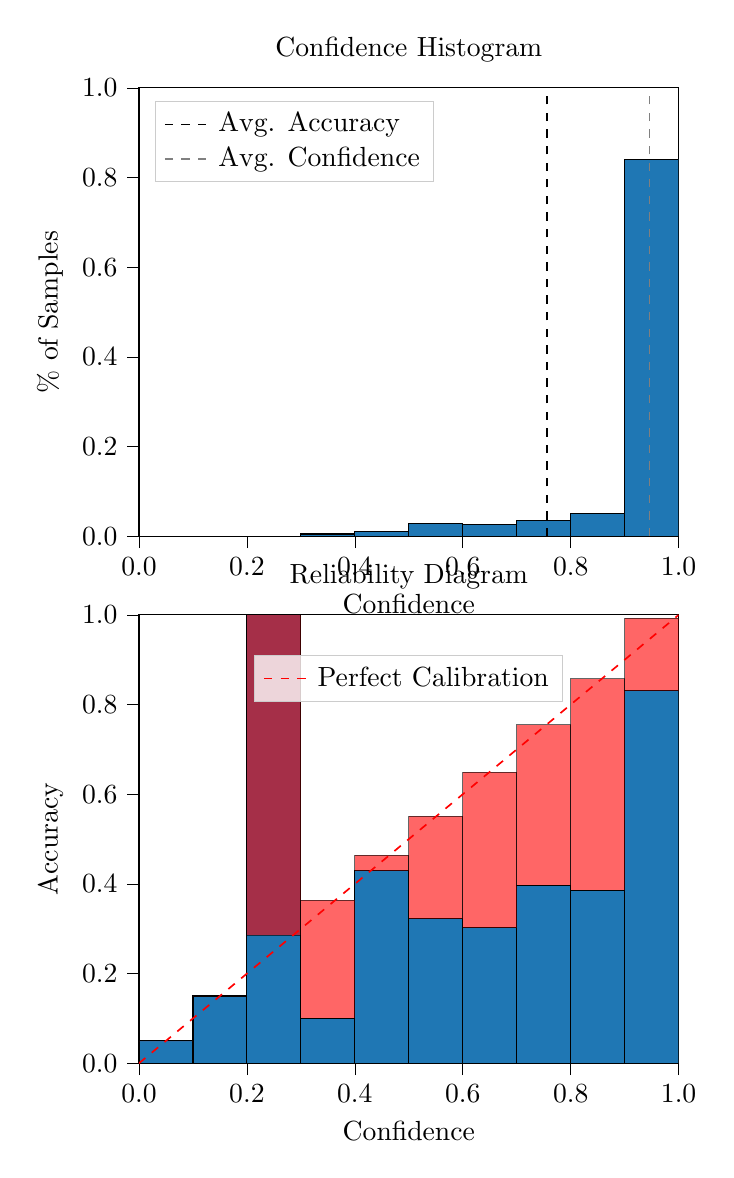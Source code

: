 % This file was created by tikzplotlib v0.9.8.
\begin{tikzpicture}

\definecolor{color0}{rgb}{0.122,0.467,0.706}

\begin{groupplot}[group style={group size=1 by 2}]
\nextgroupplot[
legend cell align={left},
legend style={
  fill opacity=0.8,
  draw opacity=1,
  text opacity=1,
  at={(0.03,0.97)},
  anchor=north west,
  draw=white!80!black
},
tick align=outside,
tick pos=left,
title={Confidence Histogram},
x grid style={white!69.02!black},
xlabel={Confidence},
xmin=0, xmax=1,
xtick style={color=black},
xtick={0,0.2,0.4,0.6,0.8,1},
xticklabels={0.0,0.2,0.4,0.6,0.8,1.0},
y grid style={white!69.02!black},
ylabel={\% of Samples},
ymin=0, ymax=1,
ytick style={color=black},
ytick={0,0.2,0.4,0.6,0.8,1},
yticklabels={0.0,0.2,0.4,0.6,0.8,1.0}
]
\draw[draw=black,fill=color0] (axis cs:-6.939e-18,0) rectangle (axis cs:0.1,0);
\draw[draw=black,fill=color0] (axis cs:0.1,0) rectangle (axis cs:0.2,0);
\draw[draw=black,fill=color0] (axis cs:0.2,0) rectangle (axis cs:0.3,0.0);
\draw[draw=black,fill=color0] (axis cs:0.3,0) rectangle (axis cs:0.4,0.005);
\draw[draw=black,fill=color0] (axis cs:0.4,0) rectangle (axis cs:0.5,0.01);
\draw[draw=black,fill=color0] (axis cs:0.5,0) rectangle (axis cs:0.6,0.029);
\draw[draw=black,fill=color0] (axis cs:0.6,0) rectangle (axis cs:0.7,0.026);
\draw[draw=black,fill=color0] (axis cs:0.7,0) rectangle (axis cs:0.8,0.036);
\draw[draw=black,fill=color0] (axis cs:0.8,0) rectangle (axis cs:0.9,0.05);
\draw[draw=black,fill=color0] (axis cs:0.9,0) rectangle (axis cs:1,0.841);
\addplot [semithick, black, dashed]
table {%
0.756 0
0.756 1
};
\addlegendentry{Avg. Accuracy}
\addplot [semithick, white!50.196!black, dashed]
table {%
0.946 0
0.946 1
};
\addlegendentry{Avg. Confidence}

\nextgroupplot[
legend cell align={left},
legend style={
  fill opacity=0.8,
  draw opacity=1,
  text opacity=1,
  at={(0.5,0.91)},
  anchor=north,
  draw=white!80!black
},
tick align=outside,
tick pos=left,
title={Reliability Diagram},
x grid style={white!69.02!black},
xlabel={Confidence},
xmin=0, xmax=1,
xtick style={color=black},
xtick={0,0.2,0.4,0.6,0.8,1},
xticklabels={0.0,0.2,0.4,0.6,0.8,1.0},
y grid style={white!69.02!black},
ylabel={Accuracy},
ymin=0, ymax=1,
ytick style={color=black},
ytick={0,0.2,0.4,0.6,0.8,1},
yticklabels={0.0,0.2,0.4,0.6,0.8,1.0}
]
\draw[draw=black,fill=color0] (axis cs:-6.939e-18,0) rectangle (axis cs:0.1,0.05);
\draw[draw=black,fill=color0] (axis cs:0.1,0) rectangle (axis cs:0.2,0.15);
\draw[draw=black,fill=color0] (axis cs:0.2,0) rectangle (axis cs:0.3,1);
\draw[draw=black,fill=color0] (axis cs:0.3,0) rectangle (axis cs:0.4,0.1);
\draw[draw=black,fill=color0] (axis cs:0.4,0) rectangle (axis cs:0.5,0.429);
\draw[draw=black,fill=color0] (axis cs:0.5,0) rectangle (axis cs:0.6,0.322);
\draw[draw=black,fill=color0] (axis cs:0.6,0) rectangle (axis cs:0.7,0.302);
\draw[draw=black,fill=color0] (axis cs:0.7,0) rectangle (axis cs:0.8,0.397);
\draw[draw=black,fill=color0] (axis cs:0.8,0) rectangle (axis cs:0.9,0.386);
\draw[draw=black,fill=color0] (axis cs:0.9,0) rectangle (axis cs:1,0.831);
\draw[draw=black,fill=red,opacity=0.6] (axis cs:-6.939e-18,0.05) rectangle (axis cs:0.1,0.05);
\draw[draw=black,fill=red,opacity=0.6] (axis cs:0.1,0.15) rectangle (axis cs:0.2,0.15);
\draw[draw=black,fill=red,opacity=0.6] (axis cs:0.2,1) rectangle (axis cs:0.3,0.285);
\draw[draw=black,fill=red,opacity=0.6] (axis cs:0.3,0.1) rectangle (axis cs:0.4,0.364);
\draw[draw=black,fill=red,opacity=0.6] (axis cs:0.4,0.429) rectangle (axis cs:0.5,0.464);
\draw[draw=black,fill=red,opacity=0.6] (axis cs:0.5,0.322) rectangle (axis cs:0.6,0.551);
\draw[draw=black,fill=red,opacity=0.6] (axis cs:0.6,0.302) rectangle (axis cs:0.7,0.649);
\draw[draw=black,fill=red,opacity=0.6] (axis cs:0.7,0.397) rectangle (axis cs:0.8,0.755);
\draw[draw=black,fill=red,opacity=0.6] (axis cs:0.8,0.386) rectangle (axis cs:0.9,0.858);
\draw[draw=black,fill=red,opacity=0.6] (axis cs:0.9,0.831) rectangle (axis cs:1,0.993);
\addplot [semithick, red, dashed]
table {%
0 0
1 1
};
\addlegendentry{Perfect Calibration}
\end{groupplot}

\end{tikzpicture}
